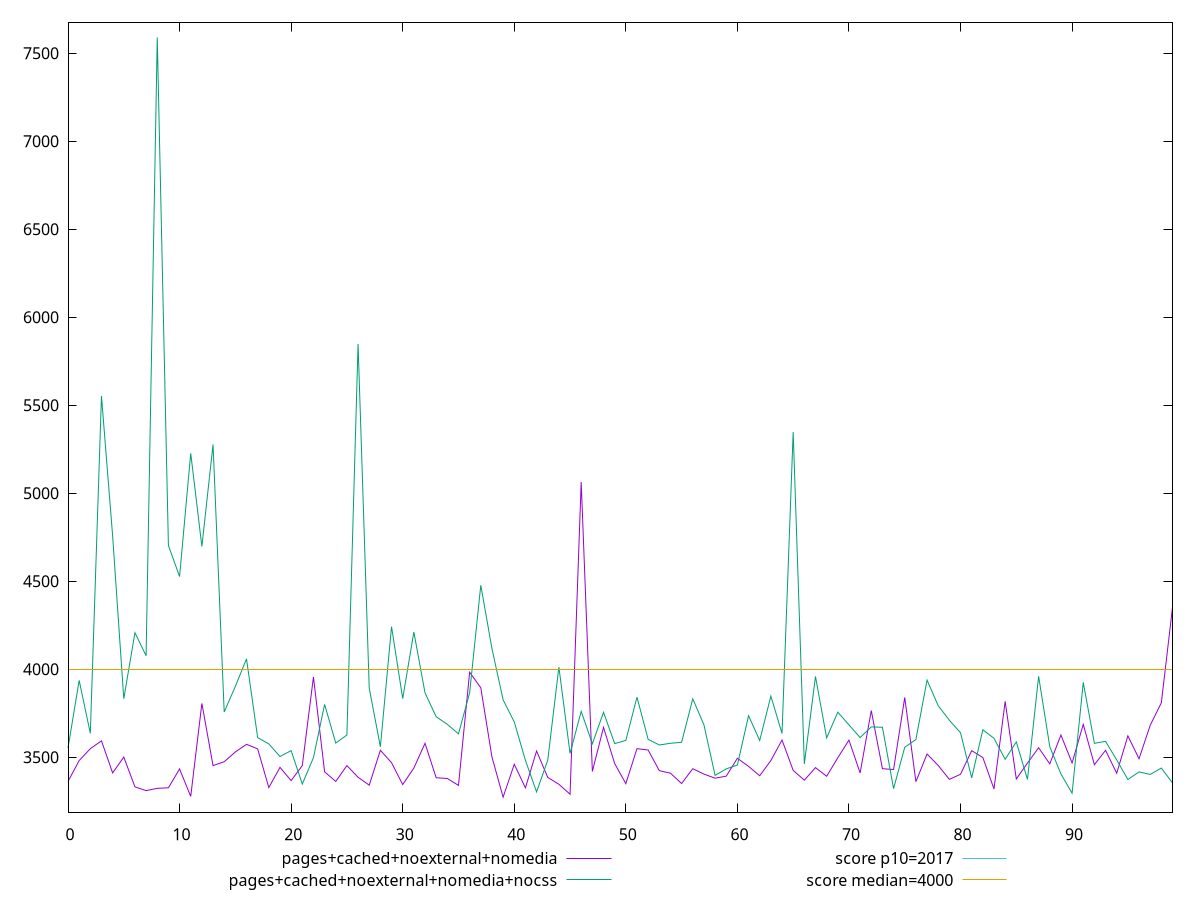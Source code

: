 reset

$pagesCachedNoexternalNomedia <<EOF
0 3362.159999999996
1 3480.9079999999994
2 3548.543999999999
3 3592.967999999998
4 3410.7879999999964
5 3500.6559999999977
6 3331.5919999999983
7 3310.2639999999965
8 3323.131999999998
9 3326.1799999999976
10 3433.2279999999964
11 3277.4599999999973
12 3805.743999999997
13 3452.183999999999
14 3474.3919999999966
15 3529.807999999996
16 3573.1319999999973
17 3547.2959999999953
18 3327.523999999998
19 3442.3599999999988
20 3367.0399999999972
21 3452.3319999999976
22 3955.571999999996
23 3416.847999999997
24 3362.419999999998
25 3452.279999999995
26 3386.1159999999973
27 3341.215999999998
28 3539.387999999996
29 3468.947999999992
30 3344.612
31 3438.2520000000004
32 3579.007999999994
33 3383.547999999998
34 3379.107999999997
35 3339.8839999999977
36 3982.7999999999997
37 3894.619999999998
38 3501.1639999999998
39 3273.107999999998
40 3459.8319999999953
41 3325.8999999999965
42 3535.3399999999974
43 3385.371999999997
44 3346.339999999997
45 3289.6719999999973
46 5063.375999999994
47 3419.223999999997
48 3669.431999999997
49 3463.731999999997
50 3349.819999999999
51 3548.707999999998
52 3540.96
53 3423.5159999999964
54 3409.323999999995
55 3350.651999999998
56 3434.471999999996
57 3404.283999999997
58 3380.711999999998
59 3392.4559999999983
60 3493.9040000000005
61 3447.8679999999968
62 3394.6839999999966
63 3481.143999999996
64 3597.4999999999973
65 3425.339999999997
66 3369.3599999999988
67 3440.963999999997
68 3391.643999999999
69 3497.0279999999966
70 3597.331999999999
71 3410.6879999999974
72 3764.9719999999993
73 3434.8159999999957
74 3429.939999999994
75 3839.315999999993
76 3360.887999999998
77 3518.283999999996
78 3452.8919999999966
79 3374.183999999996
80 3403.155999999998
81 3537.1359999999945
82 3498.319999999996
83 3319.6199999999976
84 3817.215999999995
85 3376.5359999999964
86 3466.8439999999964
87 3553.7399999999966
88 3462.0919999999996
89 3626.0719999999988
90 3467.443999999998
91 3686.7159999999967
92 3457.435999999998
93 3539.203999999997
94 3408.8680000000018
95 3621.352
96 3491.275999999997
97 3680.9879999999944
98 3809.199999999997
99 4350.195999999998
EOF

$pagesCachedNoexternalNomediaNocss <<EOF
0 3551.8919999999966
1 3936.6039999999944
2 3635.6199999999985
3 5551.887999999994
4 4757.947999999996
5 3832.227999999997
6 4207.479999999998
7 4076.3959999999984
8 7589.119999999986
9 4703.183999999994
10 4526.371999999995
11 5226.53999999999
12 4696.983999999997
13 5277.02799999999
14 3756.959999999998
15 3902.443999999993
16 4058.683999999996
17 3611.347999999999
18 3575.7239999999965
19 3504.059999999999
20 3537.188000000001
21 3347.627999999999
22 3497.3559999999975
23 3799.8879999999986
24 3580.4519999999957
25 3626.2719999999977
26 5847.915999999994
27 3892.431999999997
28 3559.435999999996
29 4241.699999999996
30 3833.255999999996
31 4211.427999999997
32 3865.655999999998
33 3730.159999999998
34 3686.723999999996
35 3632.5679999999975
36 3866.2799999999957
37 4477.151999999996
38 4116.691999999993
39 3826.488
40 3700.231999999997
41 3482.4759999999933
42 3302.9159999999974
43 3482.6079999999956
44 4012.235999999994
45 3521.835999999997
46 3760.7399999999966
47 3576.3120000000004
48 3754.944
49 3577.4000000000005
50 3595.423999999995
51 3841.303999999999
52 3601.331999999997
53 3569.4839999999963
54 3579.115999999997
55 3584.6919999999977
56 3831.9679999999985
57 3684.2280000000023
58 3396.8879999999963
59 3433.5559999999973
60 3455.827999999997
61 3736.0079999999953
62 3595.1639999999966
63 3847.239999999996
64 3634.7519999999954
65 5347.139999999993
66 3461.9359999999974
67 3958.5919999999933
68 3609.6479999999983
69 3755.7519999999977
70 3683.751999999995
71 3611.659999999998
72 3672.2959999999966
73 3669.9880000000003
74 3321.7399999999966
75 3556.599999999997
76 3600.219999999999
77 3937.991999999995
78 3792.415999999998
79 3710.0759999999937
80 3638.771999999994
81 3382.691999999996
82 3656.0039999999954
83 3607.371999999998
84 3488.179999999997
85 3587.0919999999937
86 3373.6559999999968
87 3959.7439999999974
88 3559.847999999996
89 3404.8879999999967
90 3295.423999999998
91 3925.3319999999976
92 3578.855999999997
93 3590.2199999999943
94 3484.667999999996
95 3373.115999999998
96 3416.6759999999954
97 3401.9639999999977
98 3438.3999999999965
99 3353.8959999999975
EOF

set key outside below
set xrange [0:99]
set yrange [3186.7877599999983:7675.440239999986]
set trange [3186.7877599999983:7675.440239999986]
set terminal svg size 640, 520 enhanced background rgb 'white'
set output "reprap/mainthread-work-breakdown/comparison/line/3_vs_4.svg"

plot $pagesCachedNoexternalNomedia title "pages+cached+noexternal+nomedia" with line, \
     $pagesCachedNoexternalNomediaNocss title "pages+cached+noexternal+nomedia+nocss" with line, \
     2017 title "score p10=2017", \
     4000 title "score median=4000"

reset
